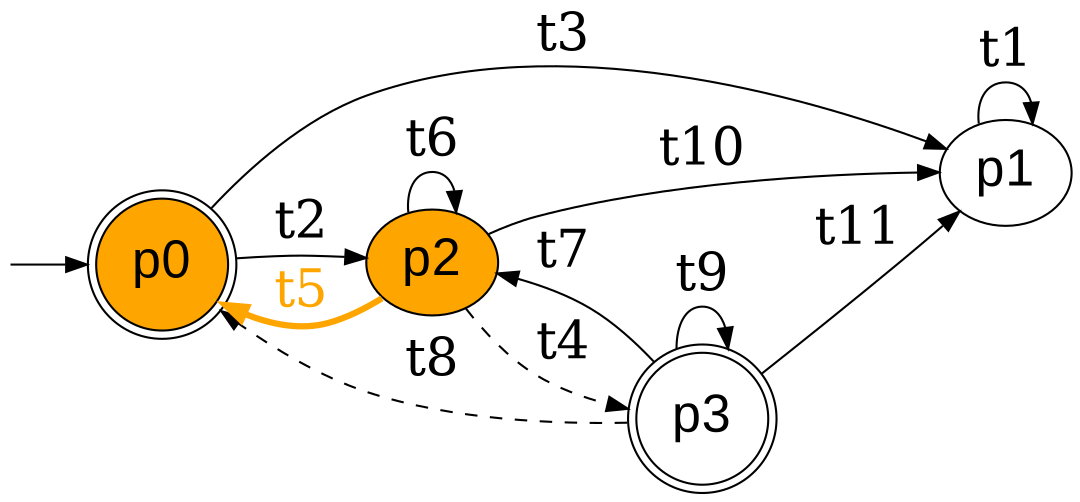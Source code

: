 digraph G {
  fontname=courier;
  rankdir=LR; graph[labeljust=l,nojustify=true]
  node [fontname=Arial, fontsize=25];
  edge [fontsize=25];
// Initial state
I0 [label="", style=invis, width=0]
I0 -> 1;
// 2 final states
// all 4 states
0 [label="p3",shape="doublecircle"]
0 -> 0 [label="t9"]
0 -> 3 [label="t11"]
0 -> 2 [label="t7"]
0 -> 1 [label="t8",style=dashed]
1 [label="p0",shape="doublecircle",fillcolor="orange",style="filled"]
1 -> 3 [label="t3"]
1 -> 2 [label="t2"]
2 [label="p2",fillcolor="orange",style="filled"]
2 -> 0 [label="t4",style=dashed]
2 -> 3 [label="t10"]
2 -> 2 [label="t6"]
2 -> 1 [label="t5",color=orange,penwidth=3,fontcolor=orange]
3 [label="p1"]
3 -> 3 [label="t1"]
}
